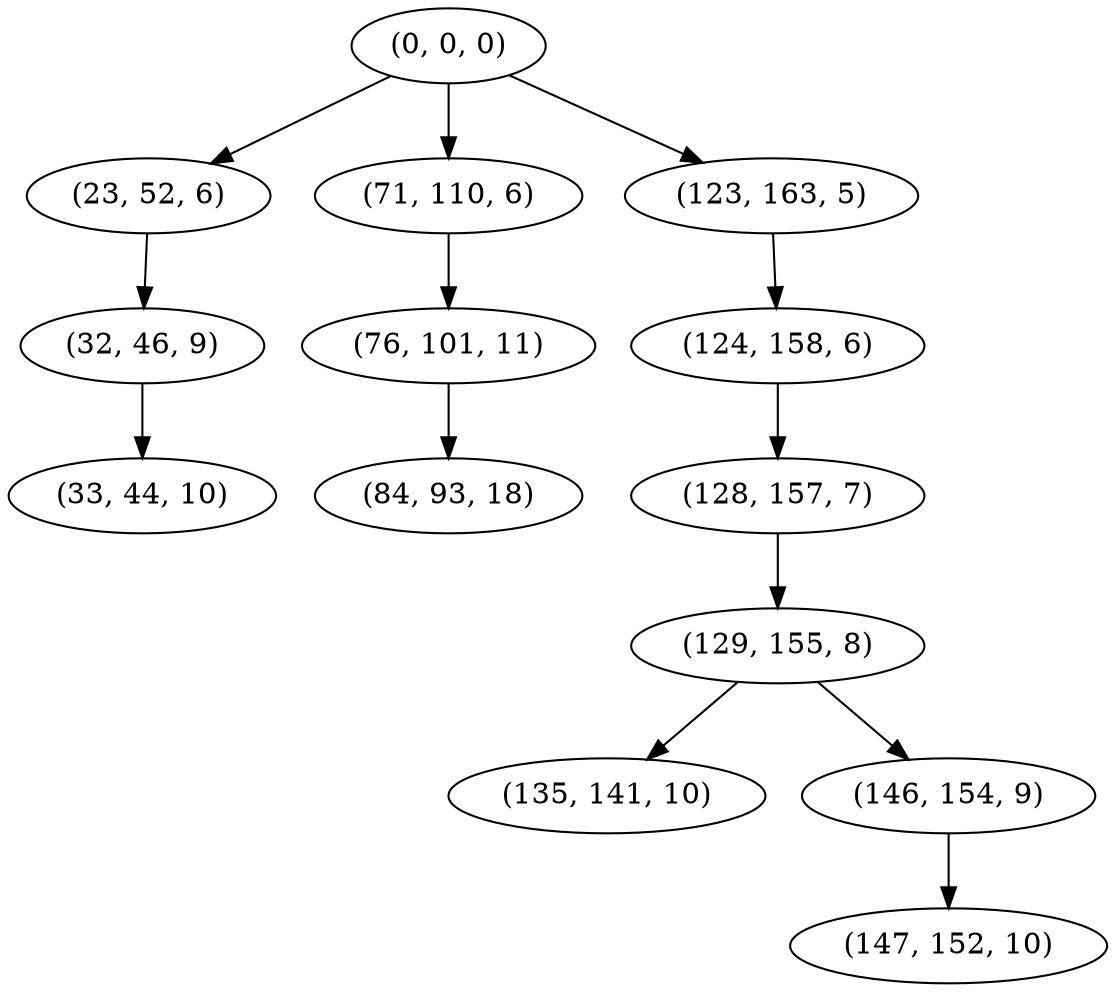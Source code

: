 digraph tree {
    "(0, 0, 0)";
    "(23, 52, 6)";
    "(32, 46, 9)";
    "(33, 44, 10)";
    "(71, 110, 6)";
    "(76, 101, 11)";
    "(84, 93, 18)";
    "(123, 163, 5)";
    "(124, 158, 6)";
    "(128, 157, 7)";
    "(129, 155, 8)";
    "(135, 141, 10)";
    "(146, 154, 9)";
    "(147, 152, 10)";
    "(0, 0, 0)" -> "(23, 52, 6)";
    "(0, 0, 0)" -> "(71, 110, 6)";
    "(0, 0, 0)" -> "(123, 163, 5)";
    "(23, 52, 6)" -> "(32, 46, 9)";
    "(32, 46, 9)" -> "(33, 44, 10)";
    "(71, 110, 6)" -> "(76, 101, 11)";
    "(76, 101, 11)" -> "(84, 93, 18)";
    "(123, 163, 5)" -> "(124, 158, 6)";
    "(124, 158, 6)" -> "(128, 157, 7)";
    "(128, 157, 7)" -> "(129, 155, 8)";
    "(129, 155, 8)" -> "(135, 141, 10)";
    "(129, 155, 8)" -> "(146, 154, 9)";
    "(146, 154, 9)" -> "(147, 152, 10)";
}
